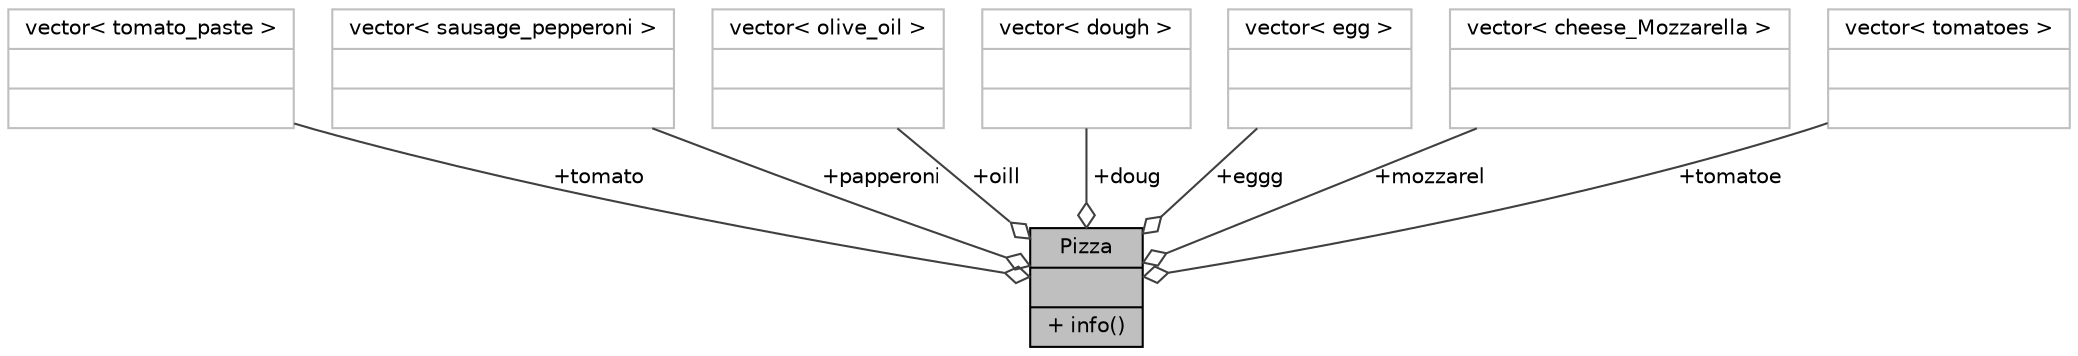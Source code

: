 digraph "Pizza"
{
 // LATEX_PDF_SIZE
  bgcolor="transparent";
  edge [fontname="Helvetica",fontsize="10",labelfontname="Helvetica",labelfontsize="10"];
  node [fontname="Helvetica",fontsize="10",shape=record];
  Node1 [label="{Pizza\n||+ info()\l}",height=0.2,width=0.4,color="black", fillcolor="grey75", style="filled", fontcolor="black",tooltip="Класс пицца"];
  Node2 -> Node1 [color="grey25",fontsize="10",style="solid",label=" +tomato" ,arrowhead="odiamond",fontname="Helvetica"];
  Node2 [label="{vector\< tomato_paste \>\n||}",height=0.2,width=0.4,color="grey75",tooltip=" "];
  Node3 -> Node1 [color="grey25",fontsize="10",style="solid",label=" +papperoni" ,arrowhead="odiamond",fontname="Helvetica"];
  Node3 [label="{vector\< sausage_pepperoni \>\n||}",height=0.2,width=0.4,color="grey75",tooltip=" "];
  Node4 -> Node1 [color="grey25",fontsize="10",style="solid",label=" +oill" ,arrowhead="odiamond",fontname="Helvetica"];
  Node4 [label="{vector\< olive_oil \>\n||}",height=0.2,width=0.4,color="grey75",tooltip=" "];
  Node5 -> Node1 [color="grey25",fontsize="10",style="solid",label=" +doug" ,arrowhead="odiamond",fontname="Helvetica"];
  Node5 [label="{vector\< dough \>\n||}",height=0.2,width=0.4,color="grey75",tooltip=" "];
  Node6 -> Node1 [color="grey25",fontsize="10",style="solid",label=" +eggg" ,arrowhead="odiamond",fontname="Helvetica"];
  Node6 [label="{vector\< egg \>\n||}",height=0.2,width=0.4,color="grey75",tooltip=" "];
  Node7 -> Node1 [color="grey25",fontsize="10",style="solid",label=" +mozzarel" ,arrowhead="odiamond",fontname="Helvetica"];
  Node7 [label="{vector\< cheese_Mozzarella \>\n||}",height=0.2,width=0.4,color="grey75",tooltip=" "];
  Node8 -> Node1 [color="grey25",fontsize="10",style="solid",label=" +tomatoe" ,arrowhead="odiamond",fontname="Helvetica"];
  Node8 [label="{vector\< tomatoes \>\n||}",height=0.2,width=0.4,color="grey75",tooltip=" "];
}
